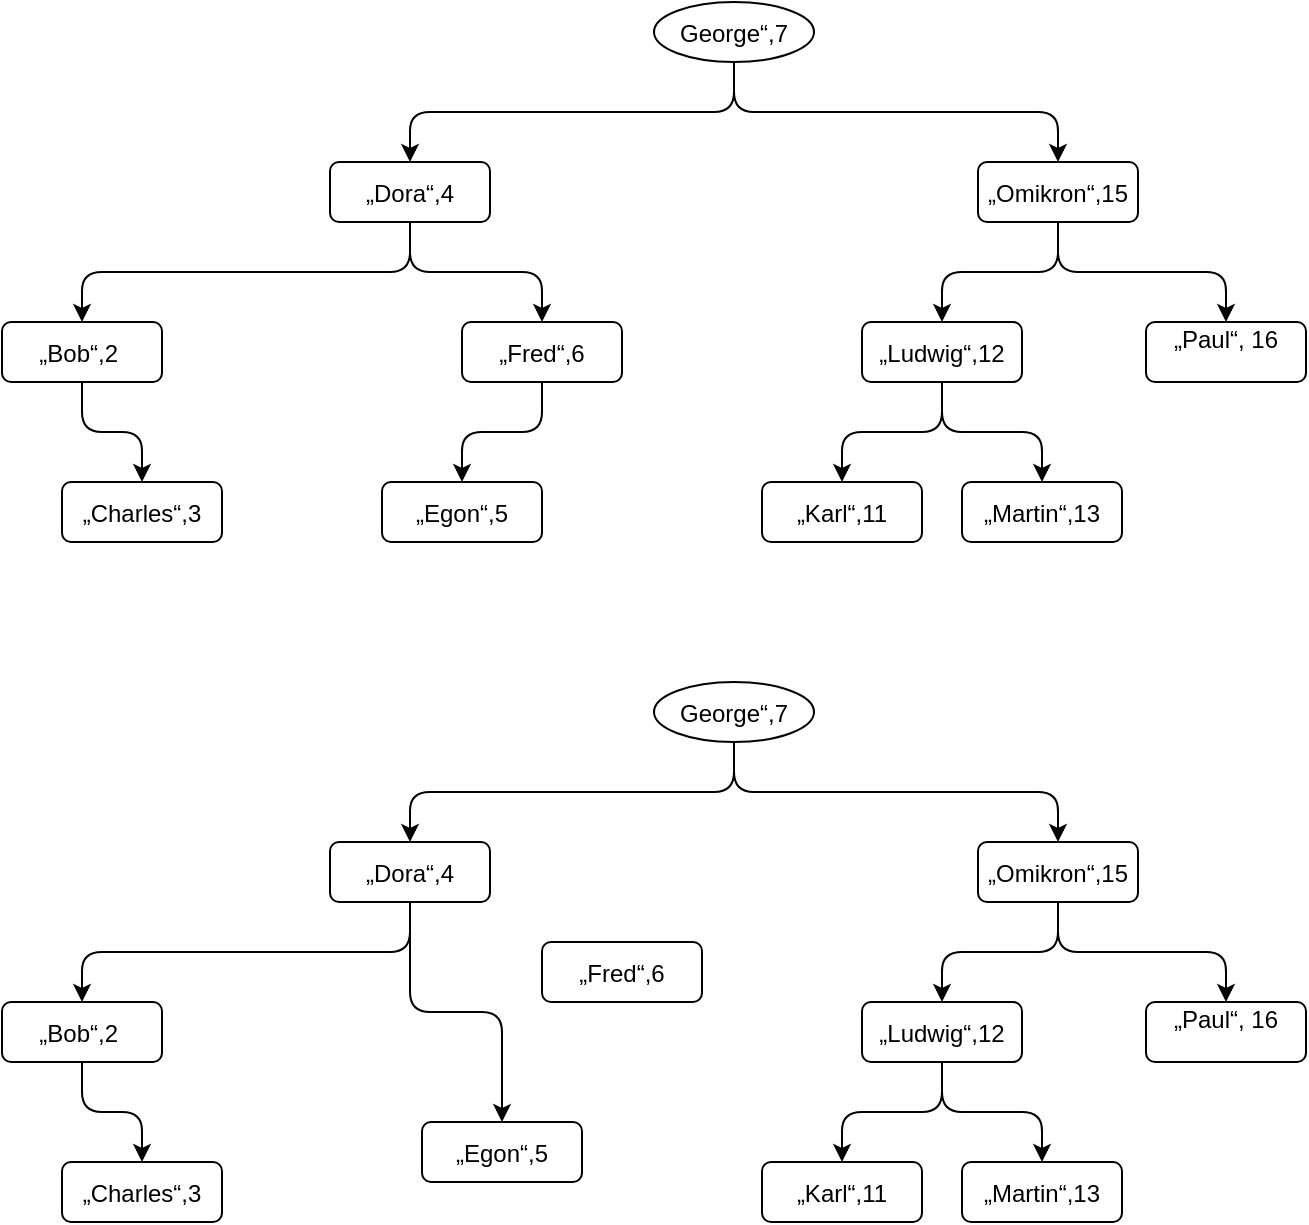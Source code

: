 <mxfile version="21.2.9" type="github">
  <diagram name="Seite-1" id="-p93mq0qQruHynVGUrf7">
    <mxGraphModel dx="782" dy="440" grid="1" gridSize="10" guides="1" tooltips="1" connect="1" arrows="1" fold="1" page="1" pageScale="1" pageWidth="827" pageHeight="1169" math="0" shadow="0">
      <root>
        <mxCell id="0" />
        <mxCell id="1" parent="0" />
        <mxCell id="dP_rJy5h0RPNv02rfpOn-1" value="George“,7" style="ellipse" parent="1" vertex="1">
          <mxGeometry x="536" y="90" width="80" height="30" as="geometry" />
        </mxCell>
        <mxCell id="dP_rJy5h0RPNv02rfpOn-2" value="„Dora“,4" style="rounded=1;" parent="1" vertex="1">
          <mxGeometry x="374" y="170" width="80" height="30" as="geometry" />
        </mxCell>
        <mxCell id="dP_rJy5h0RPNv02rfpOn-3" value="" style="edgeStyle=elbowEdgeStyle;elbow=vertical;" parent="1" source="dP_rJy5h0RPNv02rfpOn-1" target="dP_rJy5h0RPNv02rfpOn-2" edge="1">
          <mxGeometry relative="1" as="geometry" />
        </mxCell>
        <mxCell id="dP_rJy5h0RPNv02rfpOn-4" value="„Omikron“,15" style="rounded=1;" parent="1" vertex="1">
          <mxGeometry x="698" y="170" width="80" height="30" as="geometry" />
        </mxCell>
        <mxCell id="dP_rJy5h0RPNv02rfpOn-5" value="" style="edgeStyle=elbowEdgeStyle;elbow=vertical;" parent="1" source="dP_rJy5h0RPNv02rfpOn-1" target="dP_rJy5h0RPNv02rfpOn-4" edge="1">
          <mxGeometry relative="1" as="geometry" />
        </mxCell>
        <mxCell id="dP_rJy5h0RPNv02rfpOn-6" value="„Bob“,2 " style="rounded=1;" parent="1" vertex="1">
          <mxGeometry x="210" y="250" width="80" height="30" as="geometry" />
        </mxCell>
        <mxCell id="dP_rJy5h0RPNv02rfpOn-7" value="" style="edgeStyle=elbowEdgeStyle;elbow=vertical;" parent="1" source="dP_rJy5h0RPNv02rfpOn-2" target="dP_rJy5h0RPNv02rfpOn-6" edge="1">
          <mxGeometry relative="1" as="geometry" />
        </mxCell>
        <mxCell id="dP_rJy5h0RPNv02rfpOn-8" value="„Fred“,6" style="rounded=1;" parent="1" vertex="1">
          <mxGeometry x="440" y="250" width="80" height="30" as="geometry" />
        </mxCell>
        <mxCell id="dP_rJy5h0RPNv02rfpOn-9" value="" style="edgeStyle=elbowEdgeStyle;elbow=vertical;" parent="1" source="dP_rJy5h0RPNv02rfpOn-2" target="dP_rJy5h0RPNv02rfpOn-8" edge="1">
          <mxGeometry relative="1" as="geometry" />
        </mxCell>
        <mxCell id="dP_rJy5h0RPNv02rfpOn-10" value="„Egon“,5" style="rounded=1;" parent="1" vertex="1">
          <mxGeometry x="400" y="330" width="80" height="30" as="geometry" />
        </mxCell>
        <mxCell id="dP_rJy5h0RPNv02rfpOn-11" value="" style="edgeStyle=elbowEdgeStyle;elbow=vertical;" parent="1" source="dP_rJy5h0RPNv02rfpOn-8" target="dP_rJy5h0RPNv02rfpOn-10" edge="1">
          <mxGeometry relative="1" as="geometry" />
        </mxCell>
        <mxCell id="dP_rJy5h0RPNv02rfpOn-12" value="„Charles“,3 " style="rounded=1;" parent="1" vertex="1">
          <mxGeometry x="240" y="330" width="80" height="30" as="geometry" />
        </mxCell>
        <mxCell id="dP_rJy5h0RPNv02rfpOn-13" value="" style="edgeStyle=elbowEdgeStyle;elbow=vertical;" parent="1" source="dP_rJy5h0RPNv02rfpOn-6" target="dP_rJy5h0RPNv02rfpOn-12" edge="1">
          <mxGeometry relative="1" as="geometry" />
        </mxCell>
        <mxCell id="dP_rJy5h0RPNv02rfpOn-14" value="„Ludwig“,12" style="rounded=1;" parent="1" vertex="1">
          <mxGeometry x="640" y="250" width="80" height="30" as="geometry" />
        </mxCell>
        <mxCell id="dP_rJy5h0RPNv02rfpOn-15" value="" style="edgeStyle=elbowEdgeStyle;elbow=vertical;" parent="1" source="dP_rJy5h0RPNv02rfpOn-4" target="dP_rJy5h0RPNv02rfpOn-14" edge="1">
          <mxGeometry relative="1" as="geometry" />
        </mxCell>
        <mxCell id="dP_rJy5h0RPNv02rfpOn-16" value="„Karl“,11" style="rounded=1;" parent="1" vertex="1">
          <mxGeometry x="590" y="330" width="80" height="30" as="geometry" />
        </mxCell>
        <mxCell id="dP_rJy5h0RPNv02rfpOn-17" value="" style="edgeStyle=elbowEdgeStyle;elbow=vertical;" parent="1" source="dP_rJy5h0RPNv02rfpOn-14" target="dP_rJy5h0RPNv02rfpOn-16" edge="1">
          <mxGeometry relative="1" as="geometry" />
        </mxCell>
        <mxCell id="dP_rJy5h0RPNv02rfpOn-18" value="„Martin“,13" style="rounded=1;" parent="1" vertex="1">
          <mxGeometry x="690" y="330" width="80" height="30" as="geometry" />
        </mxCell>
        <mxCell id="dP_rJy5h0RPNv02rfpOn-19" value="" style="edgeStyle=elbowEdgeStyle;elbow=vertical;" parent="1" source="dP_rJy5h0RPNv02rfpOn-14" target="dP_rJy5h0RPNv02rfpOn-18" edge="1">
          <mxGeometry relative="1" as="geometry" />
        </mxCell>
        <mxCell id="dP_rJy5h0RPNv02rfpOn-20" value="„Paul“, 16&#xa;" style="rounded=1;" parent="1" vertex="1">
          <mxGeometry x="782" y="250" width="80" height="30" as="geometry" />
        </mxCell>
        <mxCell id="dP_rJy5h0RPNv02rfpOn-21" value="" style="edgeStyle=elbowEdgeStyle;elbow=vertical;" parent="1" source="dP_rJy5h0RPNv02rfpOn-4" target="dP_rJy5h0RPNv02rfpOn-20" edge="1">
          <mxGeometry relative="1" as="geometry" />
        </mxCell>
        <mxCell id="h6fPPN0CQsZjascKKjH6-22" value="George“,7" style="ellipse" vertex="1" parent="1">
          <mxGeometry x="536" y="430" width="80" height="30" as="geometry" />
        </mxCell>
        <mxCell id="h6fPPN0CQsZjascKKjH6-23" value="„Dora“,4" style="rounded=1;" vertex="1" parent="1">
          <mxGeometry x="374" y="510" width="80" height="30" as="geometry" />
        </mxCell>
        <mxCell id="h6fPPN0CQsZjascKKjH6-24" value="" style="edgeStyle=elbowEdgeStyle;elbow=vertical;" edge="1" parent="1" source="h6fPPN0CQsZjascKKjH6-22" target="h6fPPN0CQsZjascKKjH6-23">
          <mxGeometry relative="1" as="geometry" />
        </mxCell>
        <mxCell id="h6fPPN0CQsZjascKKjH6-25" value="„Omikron“,15" style="rounded=1;" vertex="1" parent="1">
          <mxGeometry x="698" y="510" width="80" height="30" as="geometry" />
        </mxCell>
        <mxCell id="h6fPPN0CQsZjascKKjH6-26" value="" style="edgeStyle=elbowEdgeStyle;elbow=vertical;" edge="1" parent="1" source="h6fPPN0CQsZjascKKjH6-22" target="h6fPPN0CQsZjascKKjH6-25">
          <mxGeometry relative="1" as="geometry" />
        </mxCell>
        <mxCell id="h6fPPN0CQsZjascKKjH6-27" value="„Bob“,2 " style="rounded=1;" vertex="1" parent="1">
          <mxGeometry x="210" y="590" width="80" height="30" as="geometry" />
        </mxCell>
        <mxCell id="h6fPPN0CQsZjascKKjH6-28" value="" style="edgeStyle=elbowEdgeStyle;elbow=vertical;" edge="1" parent="1" source="h6fPPN0CQsZjascKKjH6-23" target="h6fPPN0CQsZjascKKjH6-27">
          <mxGeometry relative="1" as="geometry" />
        </mxCell>
        <mxCell id="h6fPPN0CQsZjascKKjH6-29" value="„Fred“,6" style="rounded=1;" vertex="1" parent="1">
          <mxGeometry x="480" y="560" width="80" height="30" as="geometry" />
        </mxCell>
        <mxCell id="h6fPPN0CQsZjascKKjH6-31" value="„Egon“,5" style="rounded=1;" vertex="1" parent="1">
          <mxGeometry x="420" y="650" width="80" height="30" as="geometry" />
        </mxCell>
        <mxCell id="h6fPPN0CQsZjascKKjH6-33" value="„Charles“,3 " style="rounded=1;" vertex="1" parent="1">
          <mxGeometry x="240" y="670" width="80" height="30" as="geometry" />
        </mxCell>
        <mxCell id="h6fPPN0CQsZjascKKjH6-34" value="" style="edgeStyle=elbowEdgeStyle;elbow=vertical;" edge="1" parent="1" source="h6fPPN0CQsZjascKKjH6-27" target="h6fPPN0CQsZjascKKjH6-33">
          <mxGeometry relative="1" as="geometry" />
        </mxCell>
        <mxCell id="h6fPPN0CQsZjascKKjH6-35" value="„Ludwig“,12" style="rounded=1;" vertex="1" parent="1">
          <mxGeometry x="640" y="590" width="80" height="30" as="geometry" />
        </mxCell>
        <mxCell id="h6fPPN0CQsZjascKKjH6-36" value="" style="edgeStyle=elbowEdgeStyle;elbow=vertical;" edge="1" parent="1" source="h6fPPN0CQsZjascKKjH6-25" target="h6fPPN0CQsZjascKKjH6-35">
          <mxGeometry relative="1" as="geometry" />
        </mxCell>
        <mxCell id="h6fPPN0CQsZjascKKjH6-37" value="„Karl“,11" style="rounded=1;" vertex="1" parent="1">
          <mxGeometry x="590" y="670" width="80" height="30" as="geometry" />
        </mxCell>
        <mxCell id="h6fPPN0CQsZjascKKjH6-38" value="" style="edgeStyle=elbowEdgeStyle;elbow=vertical;" edge="1" parent="1" source="h6fPPN0CQsZjascKKjH6-35" target="h6fPPN0CQsZjascKKjH6-37">
          <mxGeometry relative="1" as="geometry" />
        </mxCell>
        <mxCell id="h6fPPN0CQsZjascKKjH6-39" value="„Martin“,13" style="rounded=1;" vertex="1" parent="1">
          <mxGeometry x="690" y="670" width="80" height="30" as="geometry" />
        </mxCell>
        <mxCell id="h6fPPN0CQsZjascKKjH6-40" value="" style="edgeStyle=elbowEdgeStyle;elbow=vertical;" edge="1" parent="1" source="h6fPPN0CQsZjascKKjH6-35" target="h6fPPN0CQsZjascKKjH6-39">
          <mxGeometry relative="1" as="geometry" />
        </mxCell>
        <mxCell id="h6fPPN0CQsZjascKKjH6-41" value="„Paul“, 16&#xa;" style="rounded=1;" vertex="1" parent="1">
          <mxGeometry x="782" y="590" width="80" height="30" as="geometry" />
        </mxCell>
        <mxCell id="h6fPPN0CQsZjascKKjH6-42" value="" style="edgeStyle=elbowEdgeStyle;elbow=vertical;" edge="1" parent="1" source="h6fPPN0CQsZjascKKjH6-25" target="h6fPPN0CQsZjascKKjH6-41">
          <mxGeometry relative="1" as="geometry" />
        </mxCell>
        <mxCell id="h6fPPN0CQsZjascKKjH6-43" value="" style="edgeStyle=elbowEdgeStyle;elbow=vertical;exitX=0.5;exitY=1;exitDx=0;exitDy=0;" edge="1" parent="1" source="h6fPPN0CQsZjascKKjH6-23">
          <mxGeometry relative="1" as="geometry">
            <mxPoint x="430" y="600" as="sourcePoint" />
            <mxPoint x="460" y="650" as="targetPoint" />
          </mxGeometry>
        </mxCell>
      </root>
    </mxGraphModel>
  </diagram>
</mxfile>
